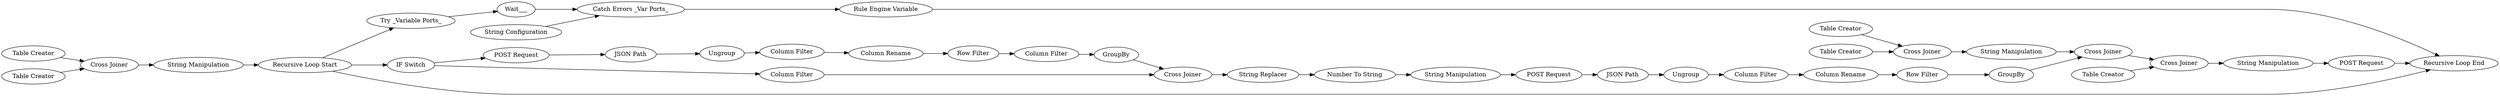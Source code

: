 digraph {
	3279 -> 3281
	14 -> 17
	11 -> 9
	3272 -> 3276
	3286 -> 3268
	10 -> 3286
	3288 -> 3289
	3284 -> 3283
	28 -> 20
	3268 -> 8
	3263 -> 3262
	3267 -> 3266
	3289 -> 3290
	3268 -> 3263
	3265 -> 3267
	3290 -> 3287
	18 -> 19
	21 -> 24
	12 -> 9
	3283 -> 3289
	3266 -> 3270
	29 -> 30
	17 -> 18
	3262 -> 3265
	27 -> 30
	3277 -> 3279
	3276 -> 3277
	42 -> 3260
	22 -> 24
	24 -> 23
	20 -> 3287
	3286 -> 3284
	23 -> 27
	3281 -> 27
	3286 -> 3287
	3278 -> 3262
	30 -> 28
	8 -> 14
	9 -> 10
	3271 -> 3272
	3260 -> 3278
	3270 -> 3271
	19 -> 42
	3267 [label="Number To String"]
	27 [label="Cross Joiner"]
	3270 [label="POST Request"]
	3286 [label="Recursive Loop Start"]
	3272 [label=Ungroup]
	9 [label="Cross Joiner"]
	3283 [label=Wait___]
	18 [label="Column Filter"]
	21 [label="Table Creator"]
	8 [label="POST Request"]
	3289 [label="Catch Errors _Var Ports_"]
	17 [label=Ungroup]
	19 [label="Column Rename"]
	24 [label="Cross Joiner"]
	3262 [label="Cross Joiner"]
	3271 [label="JSON Path"]
	3265 [label="String Replacer"]
	3281 [label=GroupBy]
	3263 [label="Column Filter"]
	3277 [label="Column Rename"]
	3290 [label="Rule Engine Variable"]
	3276 [label="Column Filter"]
	12 [label="Table Creator"]
	10 [label="String Manipulation"]
	3260 [label="Column Filter"]
	42 [label="Row Filter"]
	22 [label="Table Creator"]
	28 [label="String Manipulation"]
	3287 [label="Recursive Loop End"]
	11 [label="Table Creator"]
	23 [label="String Manipulation"]
	3278 [label=GroupBy]
	14 [label="JSON Path"]
	3268 [label="IF Switch"]
	20 [label="POST Request"]
	3279 [label="Row Filter"]
	3288 [label="String Configuration"]
	29 [label="Table Creator"]
	3266 [label="String Manipulation"]
	30 [label="Cross Joiner"]
	3284 [label="Try _Variable Ports_"]
	rankdir=LR
}

